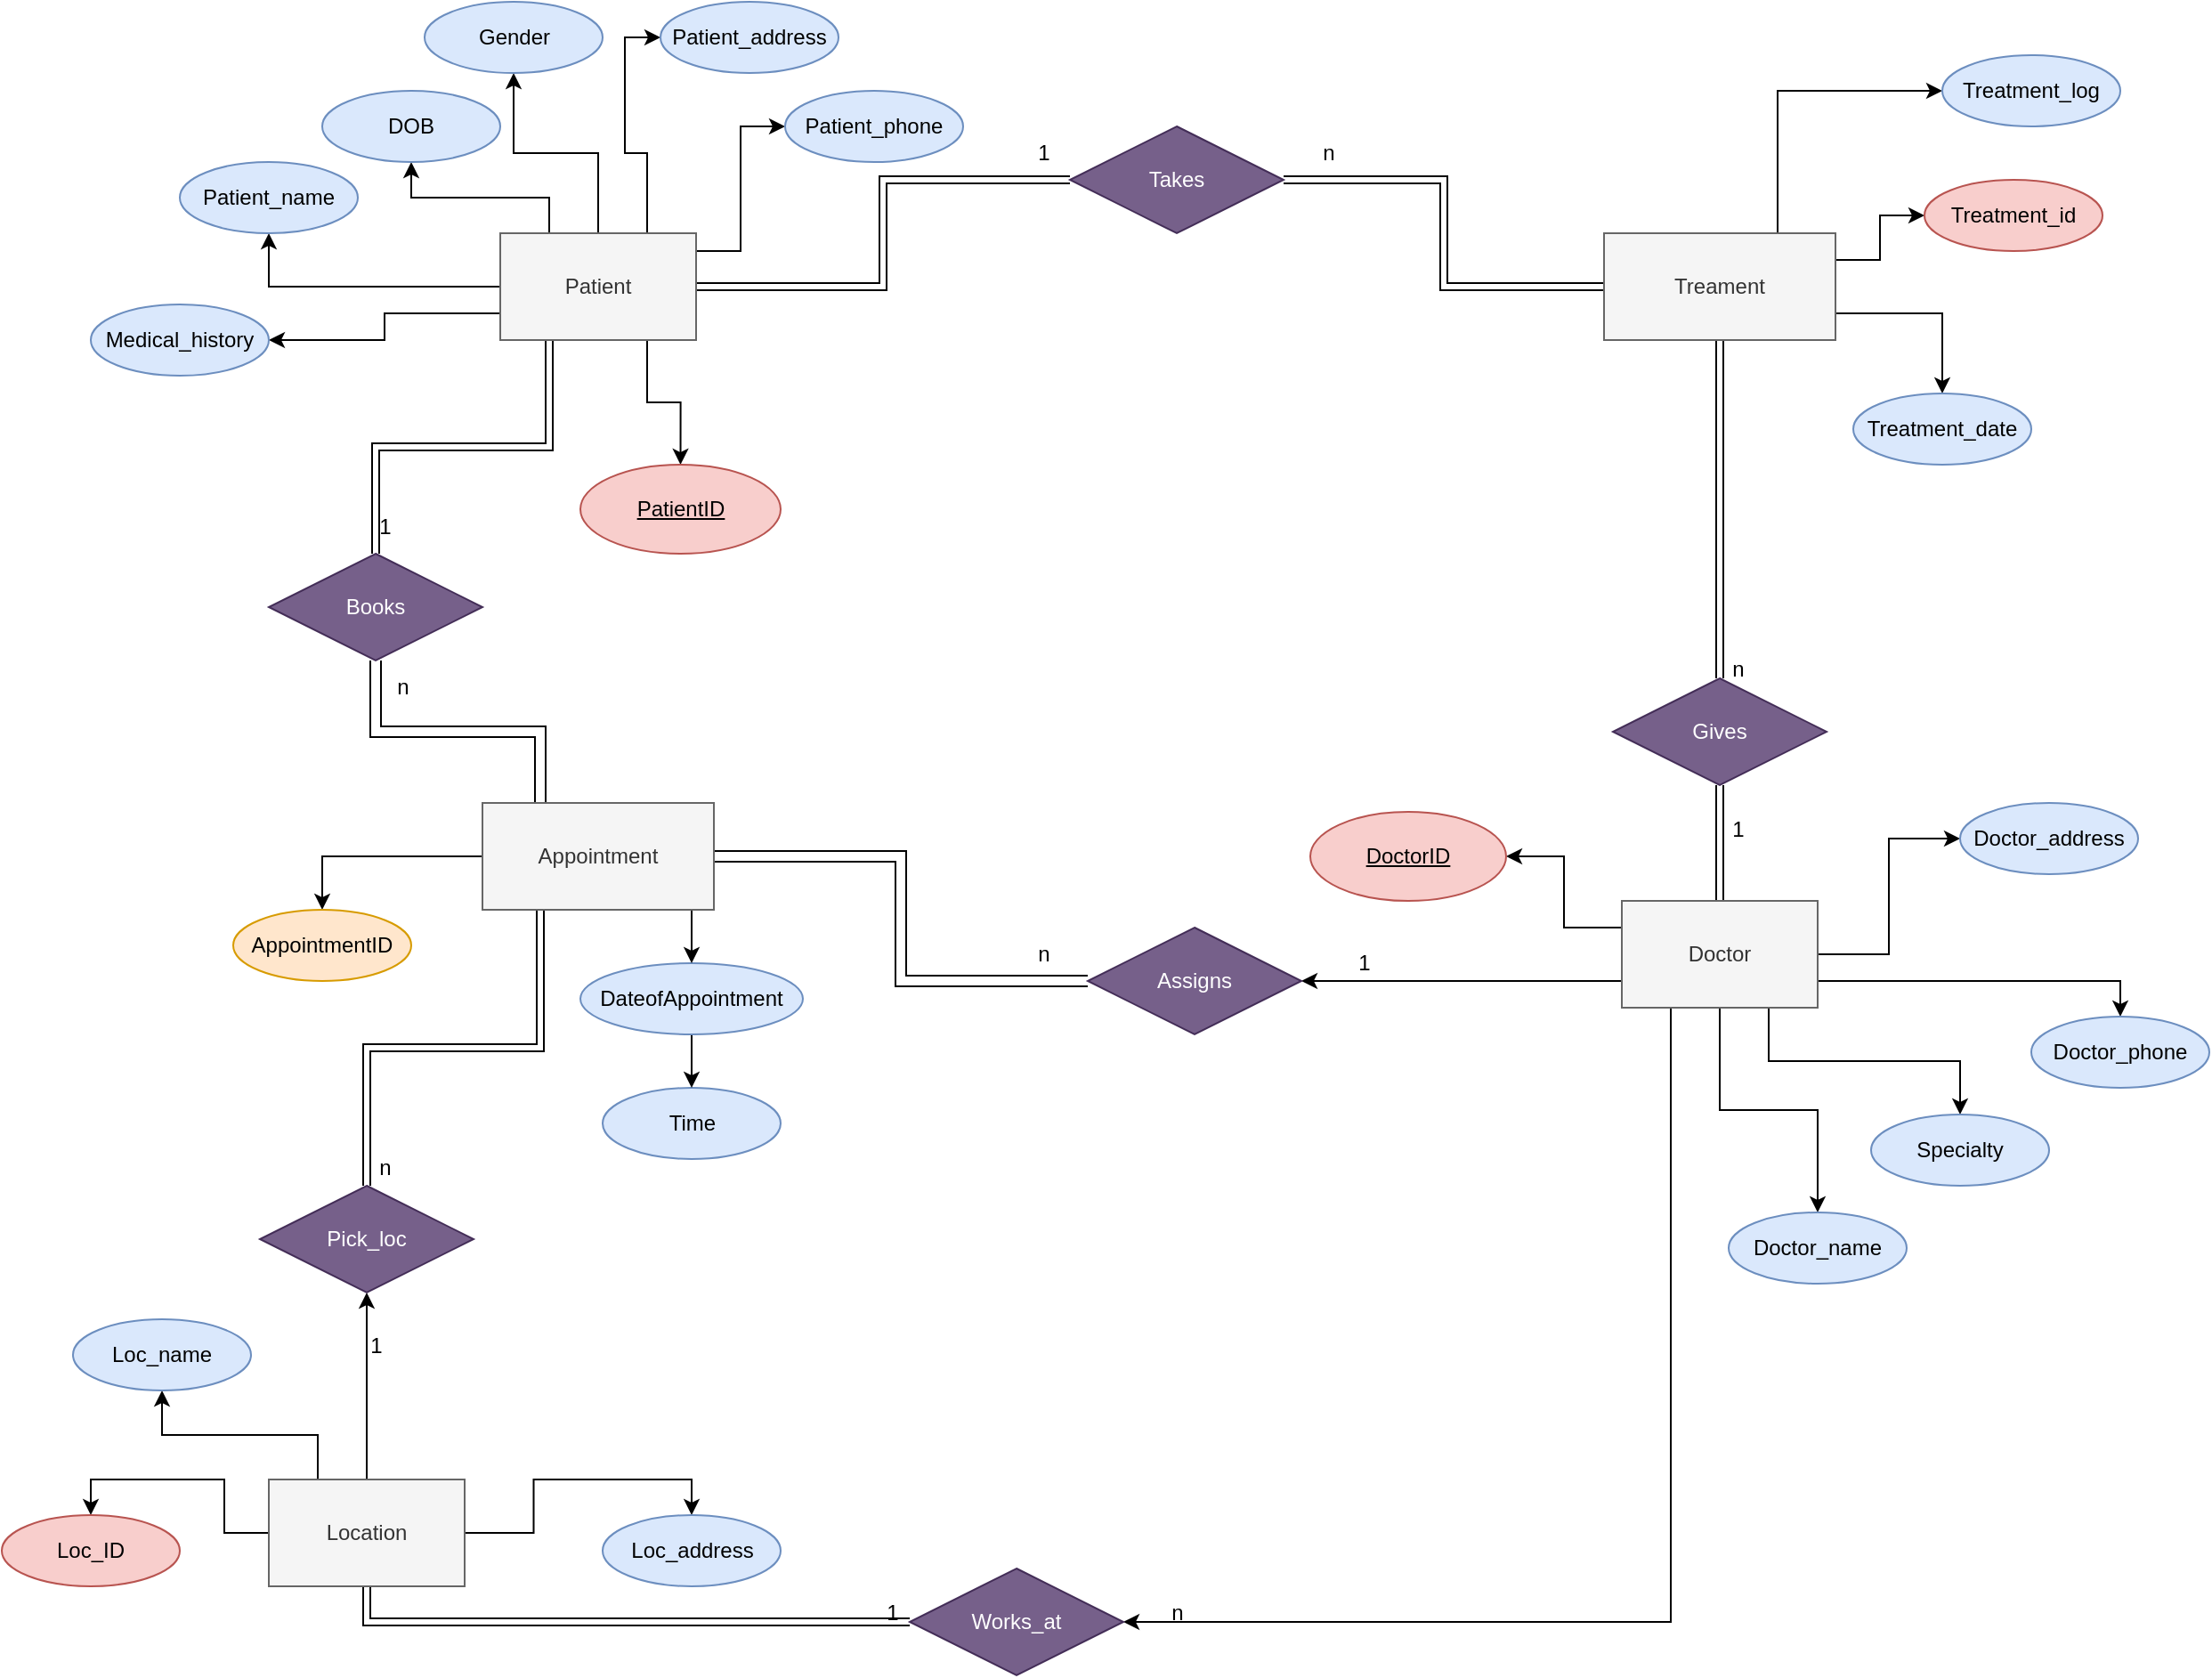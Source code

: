 <mxfile version="21.2.1" type="github">
  <diagram id="R2lEEEUBdFMjLlhIrx00" name="Page-1">
    <mxGraphModel dx="2284" dy="758" grid="1" gridSize="10" guides="1" tooltips="1" connect="1" arrows="1" fold="1" page="1" pageScale="1" pageWidth="850" pageHeight="1100" math="0" shadow="0" extFonts="Permanent Marker^https://fonts.googleapis.com/css?family=Permanent+Marker">
      <root>
        <object label="" id="0">
          <mxCell />
        </object>
        <mxCell id="1" parent="0" />
        <mxCell id="efmjXE_ut0mCJMNtFDS2-17" style="edgeStyle=orthogonalEdgeStyle;rounded=0;orthogonalLoop=1;jettySize=auto;html=1;exitX=0.5;exitY=0;exitDx=0;exitDy=0;" parent="1" source="efmjXE_ut0mCJMNtFDS2-1" target="efmjXE_ut0mCJMNtFDS2-14" edge="1">
          <mxGeometry relative="1" as="geometry" />
        </mxCell>
        <mxCell id="efmjXE_ut0mCJMNtFDS2-19" style="edgeStyle=orthogonalEdgeStyle;rounded=0;orthogonalLoop=1;jettySize=auto;html=1;exitX=0.75;exitY=1;exitDx=0;exitDy=0;entryX=0.5;entryY=0;entryDx=0;entryDy=0;" parent="1" source="efmjXE_ut0mCJMNtFDS2-1" target="efmjXE_ut0mCJMNtFDS2-7" edge="1">
          <mxGeometry relative="1" as="geometry" />
        </mxCell>
        <mxCell id="efmjXE_ut0mCJMNtFDS2-21" style="edgeStyle=orthogonalEdgeStyle;rounded=0;orthogonalLoop=1;jettySize=auto;html=1;exitX=1;exitY=0.167;exitDx=0;exitDy=0;entryX=0;entryY=0.5;entryDx=0;entryDy=0;exitPerimeter=0;" parent="1" source="efmjXE_ut0mCJMNtFDS2-1" target="efmjXE_ut0mCJMNtFDS2-20" edge="1">
          <mxGeometry relative="1" as="geometry" />
        </mxCell>
        <mxCell id="efmjXE_ut0mCJMNtFDS2-31" style="edgeStyle=orthogonalEdgeStyle;rounded=0;orthogonalLoop=1;jettySize=auto;html=1;exitX=0.25;exitY=0;exitDx=0;exitDy=0;entryX=0.5;entryY=1;entryDx=0;entryDy=0;" parent="1" source="efmjXE_ut0mCJMNtFDS2-1" target="efmjXE_ut0mCJMNtFDS2-15" edge="1">
          <mxGeometry relative="1" as="geometry" />
        </mxCell>
        <mxCell id="efmjXE_ut0mCJMNtFDS2-53" style="edgeStyle=orthogonalEdgeStyle;rounded=0;orthogonalLoop=1;jettySize=auto;html=1;exitX=0.75;exitY=0;exitDx=0;exitDy=0;entryX=0;entryY=0.5;entryDx=0;entryDy=0;" parent="1" source="efmjXE_ut0mCJMNtFDS2-1" target="efmjXE_ut0mCJMNtFDS2-13" edge="1">
          <mxGeometry relative="1" as="geometry" />
        </mxCell>
        <mxCell id="efmjXE_ut0mCJMNtFDS2-67" style="edgeStyle=orthogonalEdgeStyle;rounded=0;orthogonalLoop=1;jettySize=auto;html=1;exitX=0.25;exitY=1;exitDx=0;exitDy=0;shape=link;" parent="1" source="efmjXE_ut0mCJMNtFDS2-1" target="efmjXE_ut0mCJMNtFDS2-66" edge="1">
          <mxGeometry relative="1" as="geometry" />
        </mxCell>
        <mxCell id="Hu5kYknRP80J4fNbIx4V-77" style="edgeStyle=orthogonalEdgeStyle;rounded=0;orthogonalLoop=1;jettySize=auto;html=1;exitX=0;exitY=0.75;exitDx=0;exitDy=0;entryX=1;entryY=0.5;entryDx=0;entryDy=0;" parent="1" source="efmjXE_ut0mCJMNtFDS2-1" target="Hu5kYknRP80J4fNbIx4V-76" edge="1">
          <mxGeometry relative="1" as="geometry" />
        </mxCell>
        <mxCell id="Hu5kYknRP80J4fNbIx4V-79" style="edgeStyle=orthogonalEdgeStyle;rounded=0;orthogonalLoop=1;jettySize=auto;html=1;exitX=1;exitY=0.5;exitDx=0;exitDy=0;entryX=0;entryY=0.5;entryDx=0;entryDy=0;shape=link;" parent="1" source="efmjXE_ut0mCJMNtFDS2-1" target="Hu5kYknRP80J4fNbIx4V-78" edge="1">
          <mxGeometry relative="1" as="geometry" />
        </mxCell>
        <mxCell id="Hu5kYknRP80J4fNbIx4V-120" style="edgeStyle=orthogonalEdgeStyle;rounded=0;orthogonalLoop=1;jettySize=auto;html=1;exitX=0;exitY=0.5;exitDx=0;exitDy=0;entryX=0.5;entryY=1;entryDx=0;entryDy=0;" parent="1" source="efmjXE_ut0mCJMNtFDS2-1" target="efmjXE_ut0mCJMNtFDS2-11" edge="1">
          <mxGeometry relative="1" as="geometry" />
        </mxCell>
        <mxCell id="efmjXE_ut0mCJMNtFDS2-1" value="Patient" style="whiteSpace=wrap;html=1;align=center;fillColor=#f5f5f5;fontColor=#333333;strokeColor=#666666;" parent="1" vertex="1">
          <mxGeometry x="-140" y="140" width="110" height="60" as="geometry" />
        </mxCell>
        <mxCell id="efmjXE_ut0mCJMNtFDS2-24" style="edgeStyle=orthogonalEdgeStyle;rounded=0;orthogonalLoop=1;jettySize=auto;html=1;exitX=0;exitY=0.25;exitDx=0;exitDy=0;entryX=1;entryY=0.5;entryDx=0;entryDy=0;" parent="1" source="efmjXE_ut0mCJMNtFDS2-2" target="efmjXE_ut0mCJMNtFDS2-22" edge="1">
          <mxGeometry relative="1" as="geometry" />
        </mxCell>
        <mxCell id="efmjXE_ut0mCJMNtFDS2-29" style="edgeStyle=orthogonalEdgeStyle;rounded=0;orthogonalLoop=1;jettySize=auto;html=1;exitX=0.5;exitY=1;exitDx=0;exitDy=0;entryX=0.5;entryY=0;entryDx=0;entryDy=0;" parent="1" source="efmjXE_ut0mCJMNtFDS2-2" target="efmjXE_ut0mCJMNtFDS2-28" edge="1">
          <mxGeometry relative="1" as="geometry" />
        </mxCell>
        <mxCell id="efmjXE_ut0mCJMNtFDS2-33" style="edgeStyle=orthogonalEdgeStyle;rounded=0;orthogonalLoop=1;jettySize=auto;html=1;exitX=1;exitY=0.75;exitDx=0;exitDy=0;entryX=0.5;entryY=0;entryDx=0;entryDy=0;" parent="1" source="efmjXE_ut0mCJMNtFDS2-2" target="efmjXE_ut0mCJMNtFDS2-25" edge="1">
          <mxGeometry relative="1" as="geometry" />
        </mxCell>
        <mxCell id="efmjXE_ut0mCJMNtFDS2-34" style="edgeStyle=orthogonalEdgeStyle;rounded=0;orthogonalLoop=1;jettySize=auto;html=1;exitX=1;exitY=0.5;exitDx=0;exitDy=0;entryX=0;entryY=0.5;entryDx=0;entryDy=0;" parent="1" source="efmjXE_ut0mCJMNtFDS2-2" target="efmjXE_ut0mCJMNtFDS2-26" edge="1">
          <mxGeometry relative="1" as="geometry" />
        </mxCell>
        <mxCell id="Hu5kYknRP80J4fNbIx4V-4" style="edgeStyle=orthogonalEdgeStyle;rounded=0;orthogonalLoop=1;jettySize=auto;html=1;exitX=0;exitY=0.75;exitDx=0;exitDy=0;entryX=1;entryY=0.5;entryDx=0;entryDy=0;" parent="1" source="efmjXE_ut0mCJMNtFDS2-2" target="Hu5kYknRP80J4fNbIx4V-3" edge="1">
          <mxGeometry relative="1" as="geometry" />
        </mxCell>
        <mxCell id="Hu5kYknRP80J4fNbIx4V-17" style="edgeStyle=orthogonalEdgeStyle;rounded=0;orthogonalLoop=1;jettySize=auto;html=1;exitX=0.75;exitY=1;exitDx=0;exitDy=0;entryX=0.5;entryY=0;entryDx=0;entryDy=0;" parent="1" source="efmjXE_ut0mCJMNtFDS2-2" target="efmjXE_ut0mCJMNtFDS2-27" edge="1">
          <mxGeometry relative="1" as="geometry" />
        </mxCell>
        <mxCell id="Hu5kYknRP80J4fNbIx4V-66" style="edgeStyle=orthogonalEdgeStyle;rounded=0;orthogonalLoop=1;jettySize=auto;html=1;exitX=0.25;exitY=1;exitDx=0;exitDy=0;entryX=1;entryY=0.5;entryDx=0;entryDy=0;" parent="1" source="efmjXE_ut0mCJMNtFDS2-2" target="Hu5kYknRP80J4fNbIx4V-64" edge="1">
          <mxGeometry relative="1" as="geometry" />
        </mxCell>
        <mxCell id="Hu5kYknRP80J4fNbIx4V-97" style="edgeStyle=orthogonalEdgeStyle;rounded=0;orthogonalLoop=1;jettySize=auto;html=1;exitX=0.5;exitY=0;exitDx=0;exitDy=0;entryX=0.5;entryY=1;entryDx=0;entryDy=0;shape=link;" parent="1" source="efmjXE_ut0mCJMNtFDS2-2" target="Hu5kYknRP80J4fNbIx4V-95" edge="1">
          <mxGeometry relative="1" as="geometry" />
        </mxCell>
        <mxCell id="efmjXE_ut0mCJMNtFDS2-2" value="Doctor" style="whiteSpace=wrap;html=1;align=center;fillColor=#f5f5f5;fontColor=#333333;strokeColor=#666666;" parent="1" vertex="1">
          <mxGeometry x="490" y="515" width="110" height="60" as="geometry" />
        </mxCell>
        <mxCell id="efmjXE_ut0mCJMNtFDS2-7" value="PatientID" style="ellipse;whiteSpace=wrap;html=1;align=center;fontStyle=4;fillColor=#f8cecc;strokeColor=#b85450;" parent="1" vertex="1">
          <mxGeometry x="-95" y="270" width="112.5" height="50" as="geometry" />
        </mxCell>
        <mxCell id="efmjXE_ut0mCJMNtFDS2-11" value="Patient_name" style="ellipse;whiteSpace=wrap;html=1;align=center;fillColor=#dae8fc;strokeColor=#6c8ebf;" parent="1" vertex="1">
          <mxGeometry x="-320" y="100" width="100" height="40" as="geometry" />
        </mxCell>
        <mxCell id="efmjXE_ut0mCJMNtFDS2-13" value="Patient_address" style="ellipse;whiteSpace=wrap;html=1;align=center;fillColor=#dae8fc;strokeColor=#6c8ebf;" parent="1" vertex="1">
          <mxGeometry x="-50" y="10" width="100" height="40" as="geometry" />
        </mxCell>
        <mxCell id="efmjXE_ut0mCJMNtFDS2-14" value="Gender" style="ellipse;whiteSpace=wrap;html=1;align=center;fillColor=#dae8fc;strokeColor=#6c8ebf;" parent="1" vertex="1">
          <mxGeometry x="-182.5" y="10" width="100" height="40" as="geometry" />
        </mxCell>
        <mxCell id="efmjXE_ut0mCJMNtFDS2-15" value="DOB" style="ellipse;whiteSpace=wrap;html=1;align=center;fillColor=#dae8fc;strokeColor=#6c8ebf;" parent="1" vertex="1">
          <mxGeometry x="-240" y="60" width="100" height="40" as="geometry" />
        </mxCell>
        <mxCell id="efmjXE_ut0mCJMNtFDS2-20" value="Patient_phone" style="ellipse;whiteSpace=wrap;html=1;align=center;fillColor=#dae8fc;strokeColor=#6c8ebf;" parent="1" vertex="1">
          <mxGeometry x="20" y="60" width="100" height="40" as="geometry" />
        </mxCell>
        <mxCell id="efmjXE_ut0mCJMNtFDS2-22" value="DoctorID" style="ellipse;whiteSpace=wrap;html=1;align=center;fontStyle=4;fillColor=#f8cecc;strokeColor=#b85450;" parent="1" vertex="1">
          <mxGeometry x="315" y="465" width="110" height="50" as="geometry" />
        </mxCell>
        <mxCell id="efmjXE_ut0mCJMNtFDS2-25" value="Doctor_phone" style="ellipse;whiteSpace=wrap;html=1;align=center;fillColor=#dae8fc;strokeColor=#6c8ebf;" parent="1" vertex="1">
          <mxGeometry x="720" y="580" width="100" height="40" as="geometry" />
        </mxCell>
        <mxCell id="efmjXE_ut0mCJMNtFDS2-26" value="Doctor_address" style="ellipse;whiteSpace=wrap;html=1;align=center;fillColor=#dae8fc;strokeColor=#6c8ebf;" parent="1" vertex="1">
          <mxGeometry x="680" y="460" width="100" height="40" as="geometry" />
        </mxCell>
        <mxCell id="efmjXE_ut0mCJMNtFDS2-27" value="Specialty" style="ellipse;whiteSpace=wrap;html=1;align=center;fillColor=#dae8fc;strokeColor=#6c8ebf;" parent="1" vertex="1">
          <mxGeometry x="630" y="635" width="100" height="40" as="geometry" />
        </mxCell>
        <mxCell id="efmjXE_ut0mCJMNtFDS2-28" value="Doctor_name" style="ellipse;whiteSpace=wrap;html=1;align=center;fillColor=#dae8fc;strokeColor=#6c8ebf;" parent="1" vertex="1">
          <mxGeometry x="550" y="690" width="100" height="40" as="geometry" />
        </mxCell>
        <mxCell id="efmjXE_ut0mCJMNtFDS2-38" value="Time" style="ellipse;whiteSpace=wrap;html=1;align=center;fillColor=#dae8fc;strokeColor=#6c8ebf;" parent="1" vertex="1">
          <mxGeometry x="-82.5" y="620" width="100" height="40" as="geometry" />
        </mxCell>
        <mxCell id="efmjXE_ut0mCJMNtFDS2-41" style="edgeStyle=orthogonalEdgeStyle;rounded=0;orthogonalLoop=1;jettySize=auto;html=1;exitX=0.5;exitY=1;exitDx=0;exitDy=0;entryX=0.5;entryY=0;entryDx=0;entryDy=0;" parent="1" source="efmjXE_ut0mCJMNtFDS2-39" target="efmjXE_ut0mCJMNtFDS2-38" edge="1">
          <mxGeometry relative="1" as="geometry" />
        </mxCell>
        <mxCell id="efmjXE_ut0mCJMNtFDS2-39" value="DateofAppointment" style="ellipse;whiteSpace=wrap;html=1;align=center;fillColor=#dae8fc;strokeColor=#6c8ebf;" parent="1" vertex="1">
          <mxGeometry x="-95" y="550" width="125" height="40" as="geometry" />
        </mxCell>
        <mxCell id="efmjXE_ut0mCJMNtFDS2-58" value="n" style="text;html=1;align=center;verticalAlign=middle;resizable=0;points=[];autosize=1;strokeColor=none;fillColor=none;" parent="1" vertex="1">
          <mxGeometry x="-210" y="380" width="30" height="30" as="geometry" />
        </mxCell>
        <mxCell id="efmjXE_ut0mCJMNtFDS2-60" value="1" style="text;html=1;align=center;verticalAlign=middle;resizable=0;points=[];autosize=1;strokeColor=none;fillColor=none;" parent="1" vertex="1">
          <mxGeometry x="-220" y="290" width="30" height="30" as="geometry" />
        </mxCell>
        <mxCell id="efmjXE_ut0mCJMNtFDS2-64" style="edgeStyle=orthogonalEdgeStyle;rounded=0;orthogonalLoop=1;jettySize=auto;html=1;exitX=0.75;exitY=1;exitDx=0;exitDy=0;entryX=0.5;entryY=0;entryDx=0;entryDy=0;" parent="1" source="efmjXE_ut0mCJMNtFDS2-61" target="efmjXE_ut0mCJMNtFDS2-39" edge="1">
          <mxGeometry relative="1" as="geometry" />
        </mxCell>
        <mxCell id="efmjXE_ut0mCJMNtFDS2-65" style="edgeStyle=orthogonalEdgeStyle;rounded=0;orthogonalLoop=1;jettySize=auto;html=1;exitX=0;exitY=0.5;exitDx=0;exitDy=0;entryX=0.5;entryY=0;entryDx=0;entryDy=0;" parent="1" source="efmjXE_ut0mCJMNtFDS2-61" target="Hu5kYknRP80J4fNbIx4V-1" edge="1">
          <mxGeometry relative="1" as="geometry">
            <mxPoint x="-240" y="560" as="targetPoint" />
          </mxGeometry>
        </mxCell>
        <mxCell id="efmjXE_ut0mCJMNtFDS2-68" style="edgeStyle=orthogonalEdgeStyle;rounded=0;orthogonalLoop=1;jettySize=auto;html=1;exitX=0.25;exitY=0;exitDx=0;exitDy=0;entryX=0.5;entryY=1;entryDx=0;entryDy=0;shape=link;width=6;" parent="1" source="efmjXE_ut0mCJMNtFDS2-61" target="efmjXE_ut0mCJMNtFDS2-66" edge="1">
          <mxGeometry relative="1" as="geometry" />
        </mxCell>
        <mxCell id="Hu5kYknRP80J4fNbIx4V-5" style="edgeStyle=orthogonalEdgeStyle;rounded=0;orthogonalLoop=1;jettySize=auto;html=1;exitX=1;exitY=0.5;exitDx=0;exitDy=0;entryX=0;entryY=0.5;entryDx=0;entryDy=0;shape=link;width=6;" parent="1" source="efmjXE_ut0mCJMNtFDS2-61" target="Hu5kYknRP80J4fNbIx4V-3" edge="1">
          <mxGeometry relative="1" as="geometry" />
        </mxCell>
        <mxCell id="Hu5kYknRP80J4fNbIx4V-50" style="edgeStyle=orthogonalEdgeStyle;rounded=0;orthogonalLoop=1;jettySize=auto;html=1;exitX=0.25;exitY=1;exitDx=0;exitDy=0;entryX=0.5;entryY=0;entryDx=0;entryDy=0;shape=link;" parent="1" source="efmjXE_ut0mCJMNtFDS2-61" target="Hu5kYknRP80J4fNbIx4V-52" edge="1">
          <mxGeometry relative="1" as="geometry">
            <mxPoint x="-195" y="490" as="targetPoint" />
          </mxGeometry>
        </mxCell>
        <mxCell id="efmjXE_ut0mCJMNtFDS2-61" value="Appointment" style="whiteSpace=wrap;html=1;align=center;fillColor=#f5f5f5;fontColor=#333333;strokeColor=#666666;" parent="1" vertex="1">
          <mxGeometry x="-150" y="460" width="130" height="60" as="geometry" />
        </mxCell>
        <mxCell id="efmjXE_ut0mCJMNtFDS2-66" value="Books" style="shape=rhombus;perimeter=rhombusPerimeter;whiteSpace=wrap;html=1;align=center;fillColor=#76608a;strokeColor=#432D57;fontColor=#ffffff;" parent="1" vertex="1">
          <mxGeometry x="-270" y="320" width="120" height="60" as="geometry" />
        </mxCell>
        <mxCell id="Hu5kYknRP80J4fNbIx4V-1" value="AppointmentID" style="ellipse;whiteSpace=wrap;html=1;align=center;fillColor=#ffe6cc;strokeColor=#d79b00;" parent="1" vertex="1">
          <mxGeometry x="-290" y="520" width="100" height="40" as="geometry" />
        </mxCell>
        <mxCell id="Hu5kYknRP80J4fNbIx4V-3" value="Assigns" style="shape=rhombus;perimeter=rhombusPerimeter;whiteSpace=wrap;html=1;align=center;fillColor=#76608a;strokeColor=#432D57;fontColor=#ffffff;" parent="1" vertex="1">
          <mxGeometry x="190" y="530" width="120" height="60" as="geometry" />
        </mxCell>
        <mxCell id="Hu5kYknRP80J4fNbIx4V-57" style="edgeStyle=orthogonalEdgeStyle;rounded=0;orthogonalLoop=1;jettySize=auto;html=1;exitX=1;exitY=0.5;exitDx=0;exitDy=0;entryX=0.5;entryY=0;entryDx=0;entryDy=0;" parent="1" source="Hu5kYknRP80J4fNbIx4V-51" target="Hu5kYknRP80J4fNbIx4V-56" edge="1">
          <mxGeometry relative="1" as="geometry" />
        </mxCell>
        <mxCell id="Hu5kYknRP80J4fNbIx4V-67" style="edgeStyle=orthogonalEdgeStyle;rounded=0;orthogonalLoop=1;jettySize=auto;html=1;exitX=0.5;exitY=1;exitDx=0;exitDy=0;entryX=0;entryY=0.5;entryDx=0;entryDy=0;shape=link;" parent="1" source="Hu5kYknRP80J4fNbIx4V-51" target="Hu5kYknRP80J4fNbIx4V-64" edge="1">
          <mxGeometry relative="1" as="geometry" />
        </mxCell>
        <mxCell id="Hu5kYknRP80J4fNbIx4V-87" style="edgeStyle=orthogonalEdgeStyle;rounded=0;orthogonalLoop=1;jettySize=auto;html=1;exitX=0;exitY=0.5;exitDx=0;exitDy=0;entryX=0.5;entryY=0;entryDx=0;entryDy=0;" parent="1" source="Hu5kYknRP80J4fNbIx4V-51" target="Hu5kYknRP80J4fNbIx4V-53" edge="1">
          <mxGeometry relative="1" as="geometry" />
        </mxCell>
        <mxCell id="Hu5kYknRP80J4fNbIx4V-90" style="edgeStyle=orthogonalEdgeStyle;rounded=0;orthogonalLoop=1;jettySize=auto;html=1;exitX=0.5;exitY=0;exitDx=0;exitDy=0;entryX=0.5;entryY=1;entryDx=0;entryDy=0;" parent="1" source="Hu5kYknRP80J4fNbIx4V-51" target="Hu5kYknRP80J4fNbIx4V-52" edge="1">
          <mxGeometry relative="1" as="geometry" />
        </mxCell>
        <mxCell id="Hu5kYknRP80J4fNbIx4V-122" style="edgeStyle=orthogonalEdgeStyle;rounded=0;orthogonalLoop=1;jettySize=auto;html=1;exitX=0.25;exitY=0;exitDx=0;exitDy=0;" parent="1" source="Hu5kYknRP80J4fNbIx4V-51" target="Hu5kYknRP80J4fNbIx4V-121" edge="1">
          <mxGeometry relative="1" as="geometry" />
        </mxCell>
        <mxCell id="Hu5kYknRP80J4fNbIx4V-51" value="Location" style="whiteSpace=wrap;html=1;align=center;fillColor=#f5f5f5;fontColor=#333333;strokeColor=#666666;" parent="1" vertex="1">
          <mxGeometry x="-270" y="840" width="110" height="60" as="geometry" />
        </mxCell>
        <mxCell id="Hu5kYknRP80J4fNbIx4V-52" value="Pick_loc" style="shape=rhombus;perimeter=rhombusPerimeter;whiteSpace=wrap;html=1;align=center;fillColor=#76608a;strokeColor=#432D57;fontColor=#ffffff;" parent="1" vertex="1">
          <mxGeometry x="-275" y="675" width="120" height="60" as="geometry" />
        </mxCell>
        <mxCell id="Hu5kYknRP80J4fNbIx4V-53" value="Loc_ID" style="ellipse;whiteSpace=wrap;html=1;align=center;fillColor=#f8cecc;strokeColor=#b85450;" parent="1" vertex="1">
          <mxGeometry x="-420" y="860" width="100" height="40" as="geometry" />
        </mxCell>
        <mxCell id="Hu5kYknRP80J4fNbIx4V-56" value="Loc_address" style="ellipse;whiteSpace=wrap;html=1;align=center;fillColor=#dae8fc;strokeColor=#6c8ebf;" parent="1" vertex="1">
          <mxGeometry x="-82.5" y="860" width="100" height="40" as="geometry" />
        </mxCell>
        <mxCell id="Hu5kYknRP80J4fNbIx4V-64" value="Works_at" style="shape=rhombus;perimeter=rhombusPerimeter;whiteSpace=wrap;html=1;align=center;fillColor=#76608a;fontColor=#ffffff;strokeColor=#432D57;" parent="1" vertex="1">
          <mxGeometry x="90" y="890" width="120" height="60" as="geometry" />
        </mxCell>
        <mxCell id="Hu5kYknRP80J4fNbIx4V-81" style="edgeStyle=orthogonalEdgeStyle;rounded=0;orthogonalLoop=1;jettySize=auto;html=1;exitX=0;exitY=0.5;exitDx=0;exitDy=0;entryX=1;entryY=0.5;entryDx=0;entryDy=0;shape=link;" parent="1" source="Hu5kYknRP80J4fNbIx4V-70" target="Hu5kYknRP80J4fNbIx4V-78" edge="1">
          <mxGeometry relative="1" as="geometry" />
        </mxCell>
        <mxCell id="Hu5kYknRP80J4fNbIx4V-82" style="edgeStyle=orthogonalEdgeStyle;rounded=0;orthogonalLoop=1;jettySize=auto;html=1;exitX=0.75;exitY=0;exitDx=0;exitDy=0;entryX=0;entryY=0.5;entryDx=0;entryDy=0;" parent="1" source="Hu5kYknRP80J4fNbIx4V-70" target="Hu5kYknRP80J4fNbIx4V-74" edge="1">
          <mxGeometry relative="1" as="geometry" />
        </mxCell>
        <mxCell id="Hu5kYknRP80J4fNbIx4V-83" style="edgeStyle=orthogonalEdgeStyle;rounded=0;orthogonalLoop=1;jettySize=auto;html=1;exitX=1;exitY=0.25;exitDx=0;exitDy=0;entryX=0;entryY=0.5;entryDx=0;entryDy=0;" parent="1" source="Hu5kYknRP80J4fNbIx4V-70" target="Hu5kYknRP80J4fNbIx4V-72" edge="1">
          <mxGeometry relative="1" as="geometry" />
        </mxCell>
        <mxCell id="Hu5kYknRP80J4fNbIx4V-84" style="edgeStyle=orthogonalEdgeStyle;rounded=0;orthogonalLoop=1;jettySize=auto;html=1;exitX=1;exitY=0.75;exitDx=0;exitDy=0;entryX=0.5;entryY=0;entryDx=0;entryDy=0;" parent="1" source="Hu5kYknRP80J4fNbIx4V-70" target="Hu5kYknRP80J4fNbIx4V-71" edge="1">
          <mxGeometry relative="1" as="geometry" />
        </mxCell>
        <mxCell id="Hu5kYknRP80J4fNbIx4V-98" style="edgeStyle=orthogonalEdgeStyle;rounded=0;orthogonalLoop=1;jettySize=auto;html=1;exitX=0.5;exitY=1;exitDx=0;exitDy=0;entryX=0.5;entryY=0;entryDx=0;entryDy=0;shape=link;" parent="1" source="Hu5kYknRP80J4fNbIx4V-70" target="Hu5kYknRP80J4fNbIx4V-95" edge="1">
          <mxGeometry relative="1" as="geometry" />
        </mxCell>
        <mxCell id="Hu5kYknRP80J4fNbIx4V-70" value="Treament" style="whiteSpace=wrap;html=1;align=center;fillColor=#f5f5f5;fontColor=#333333;strokeColor=#666666;" parent="1" vertex="1">
          <mxGeometry x="480" y="140" width="130" height="60" as="geometry" />
        </mxCell>
        <mxCell id="Hu5kYknRP80J4fNbIx4V-71" value="Treatment_date" style="ellipse;whiteSpace=wrap;html=1;align=center;fillColor=#dae8fc;strokeColor=#6c8ebf;" parent="1" vertex="1">
          <mxGeometry x="620" y="230" width="100" height="40" as="geometry" />
        </mxCell>
        <mxCell id="Hu5kYknRP80J4fNbIx4V-72" value="Treatment_id" style="ellipse;whiteSpace=wrap;html=1;align=center;fillColor=#f8cecc;strokeColor=#b85450;" parent="1" vertex="1">
          <mxGeometry x="660" y="110" width="100" height="40" as="geometry" />
        </mxCell>
        <mxCell id="Hu5kYknRP80J4fNbIx4V-74" value="Treatment_log" style="ellipse;whiteSpace=wrap;html=1;align=center;fillColor=#dae8fc;strokeColor=#6c8ebf;" parent="1" vertex="1">
          <mxGeometry x="670" y="40" width="100" height="40" as="geometry" />
        </mxCell>
        <mxCell id="Hu5kYknRP80J4fNbIx4V-76" value="Medical_history" style="ellipse;whiteSpace=wrap;html=1;align=center;fillColor=#dae8fc;strokeColor=#6c8ebf;" parent="1" vertex="1">
          <mxGeometry x="-370" y="180" width="100" height="40" as="geometry" />
        </mxCell>
        <mxCell id="Hu5kYknRP80J4fNbIx4V-78" value="Takes" style="shape=rhombus;perimeter=rhombusPerimeter;whiteSpace=wrap;html=1;align=center;fillColor=#76608a;strokeColor=#432D57;fontColor=#ffffff;" parent="1" vertex="1">
          <mxGeometry x="180" y="80" width="120" height="60" as="geometry" />
        </mxCell>
        <mxCell id="Hu5kYknRP80J4fNbIx4V-85" value="1" style="text;html=1;align=center;verticalAlign=middle;resizable=0;points=[];autosize=1;strokeColor=none;fillColor=none;" parent="1" vertex="1">
          <mxGeometry x="150" y="80" width="30" height="30" as="geometry" />
        </mxCell>
        <mxCell id="Hu5kYknRP80J4fNbIx4V-86" value="n" style="text;html=1;align=center;verticalAlign=middle;resizable=0;points=[];autosize=1;strokeColor=none;fillColor=none;" parent="1" vertex="1">
          <mxGeometry x="310" y="80" width="30" height="30" as="geometry" />
        </mxCell>
        <mxCell id="Hu5kYknRP80J4fNbIx4V-88" value="1" style="text;html=1;align=center;verticalAlign=middle;resizable=0;points=[];autosize=1;strokeColor=none;fillColor=none;" parent="1" vertex="1">
          <mxGeometry x="330" y="535" width="30" height="30" as="geometry" />
        </mxCell>
        <mxCell id="Hu5kYknRP80J4fNbIx4V-89" value="n" style="text;html=1;align=center;verticalAlign=middle;resizable=0;points=[];autosize=1;strokeColor=none;fillColor=none;" parent="1" vertex="1">
          <mxGeometry x="150" y="530" width="30" height="30" as="geometry" />
        </mxCell>
        <mxCell id="Hu5kYknRP80J4fNbIx4V-91" value="1" style="text;html=1;align=center;verticalAlign=middle;resizable=0;points=[];autosize=1;strokeColor=none;fillColor=none;" parent="1" vertex="1">
          <mxGeometry x="-225" y="750" width="30" height="30" as="geometry" />
        </mxCell>
        <mxCell id="Hu5kYknRP80J4fNbIx4V-92" value="n" style="text;html=1;align=center;verticalAlign=middle;resizable=0;points=[];autosize=1;strokeColor=none;fillColor=none;" parent="1" vertex="1">
          <mxGeometry x="-220" y="650" width="30" height="30" as="geometry" />
        </mxCell>
        <mxCell id="Hu5kYknRP80J4fNbIx4V-93" value="1" style="text;html=1;align=center;verticalAlign=middle;resizable=0;points=[];autosize=1;strokeColor=none;fillColor=none;" parent="1" vertex="1">
          <mxGeometry x="65" y="900" width="30" height="30" as="geometry" />
        </mxCell>
        <mxCell id="Hu5kYknRP80J4fNbIx4V-94" value="n" style="text;html=1;align=center;verticalAlign=middle;resizable=0;points=[];autosize=1;strokeColor=none;fillColor=none;" parent="1" vertex="1">
          <mxGeometry x="225" y="900" width="30" height="30" as="geometry" />
        </mxCell>
        <mxCell id="Hu5kYknRP80J4fNbIx4V-95" value="Gives" style="shape=rhombus;perimeter=rhombusPerimeter;whiteSpace=wrap;html=1;align=center;fillColor=#76608a;strokeColor=#432D57;fontColor=#ffffff;" parent="1" vertex="1">
          <mxGeometry x="485" y="390" width="120" height="60" as="geometry" />
        </mxCell>
        <mxCell id="Hu5kYknRP80J4fNbIx4V-99" value="1" style="text;html=1;align=center;verticalAlign=middle;resizable=0;points=[];autosize=1;strokeColor=none;fillColor=none;" parent="1" vertex="1">
          <mxGeometry x="540" y="460" width="30" height="30" as="geometry" />
        </mxCell>
        <mxCell id="Hu5kYknRP80J4fNbIx4V-100" value="n" style="text;html=1;align=center;verticalAlign=middle;resizable=0;points=[];autosize=1;strokeColor=none;fillColor=none;" parent="1" vertex="1">
          <mxGeometry x="540" y="370" width="30" height="30" as="geometry" />
        </mxCell>
        <mxCell id="Hu5kYknRP80J4fNbIx4V-121" value="Loc_name" style="ellipse;whiteSpace=wrap;html=1;align=center;fillColor=#dae8fc;strokeColor=#6c8ebf;" parent="1" vertex="1">
          <mxGeometry x="-380" y="750" width="100" height="40" as="geometry" />
        </mxCell>
      </root>
    </mxGraphModel>
  </diagram>
</mxfile>

